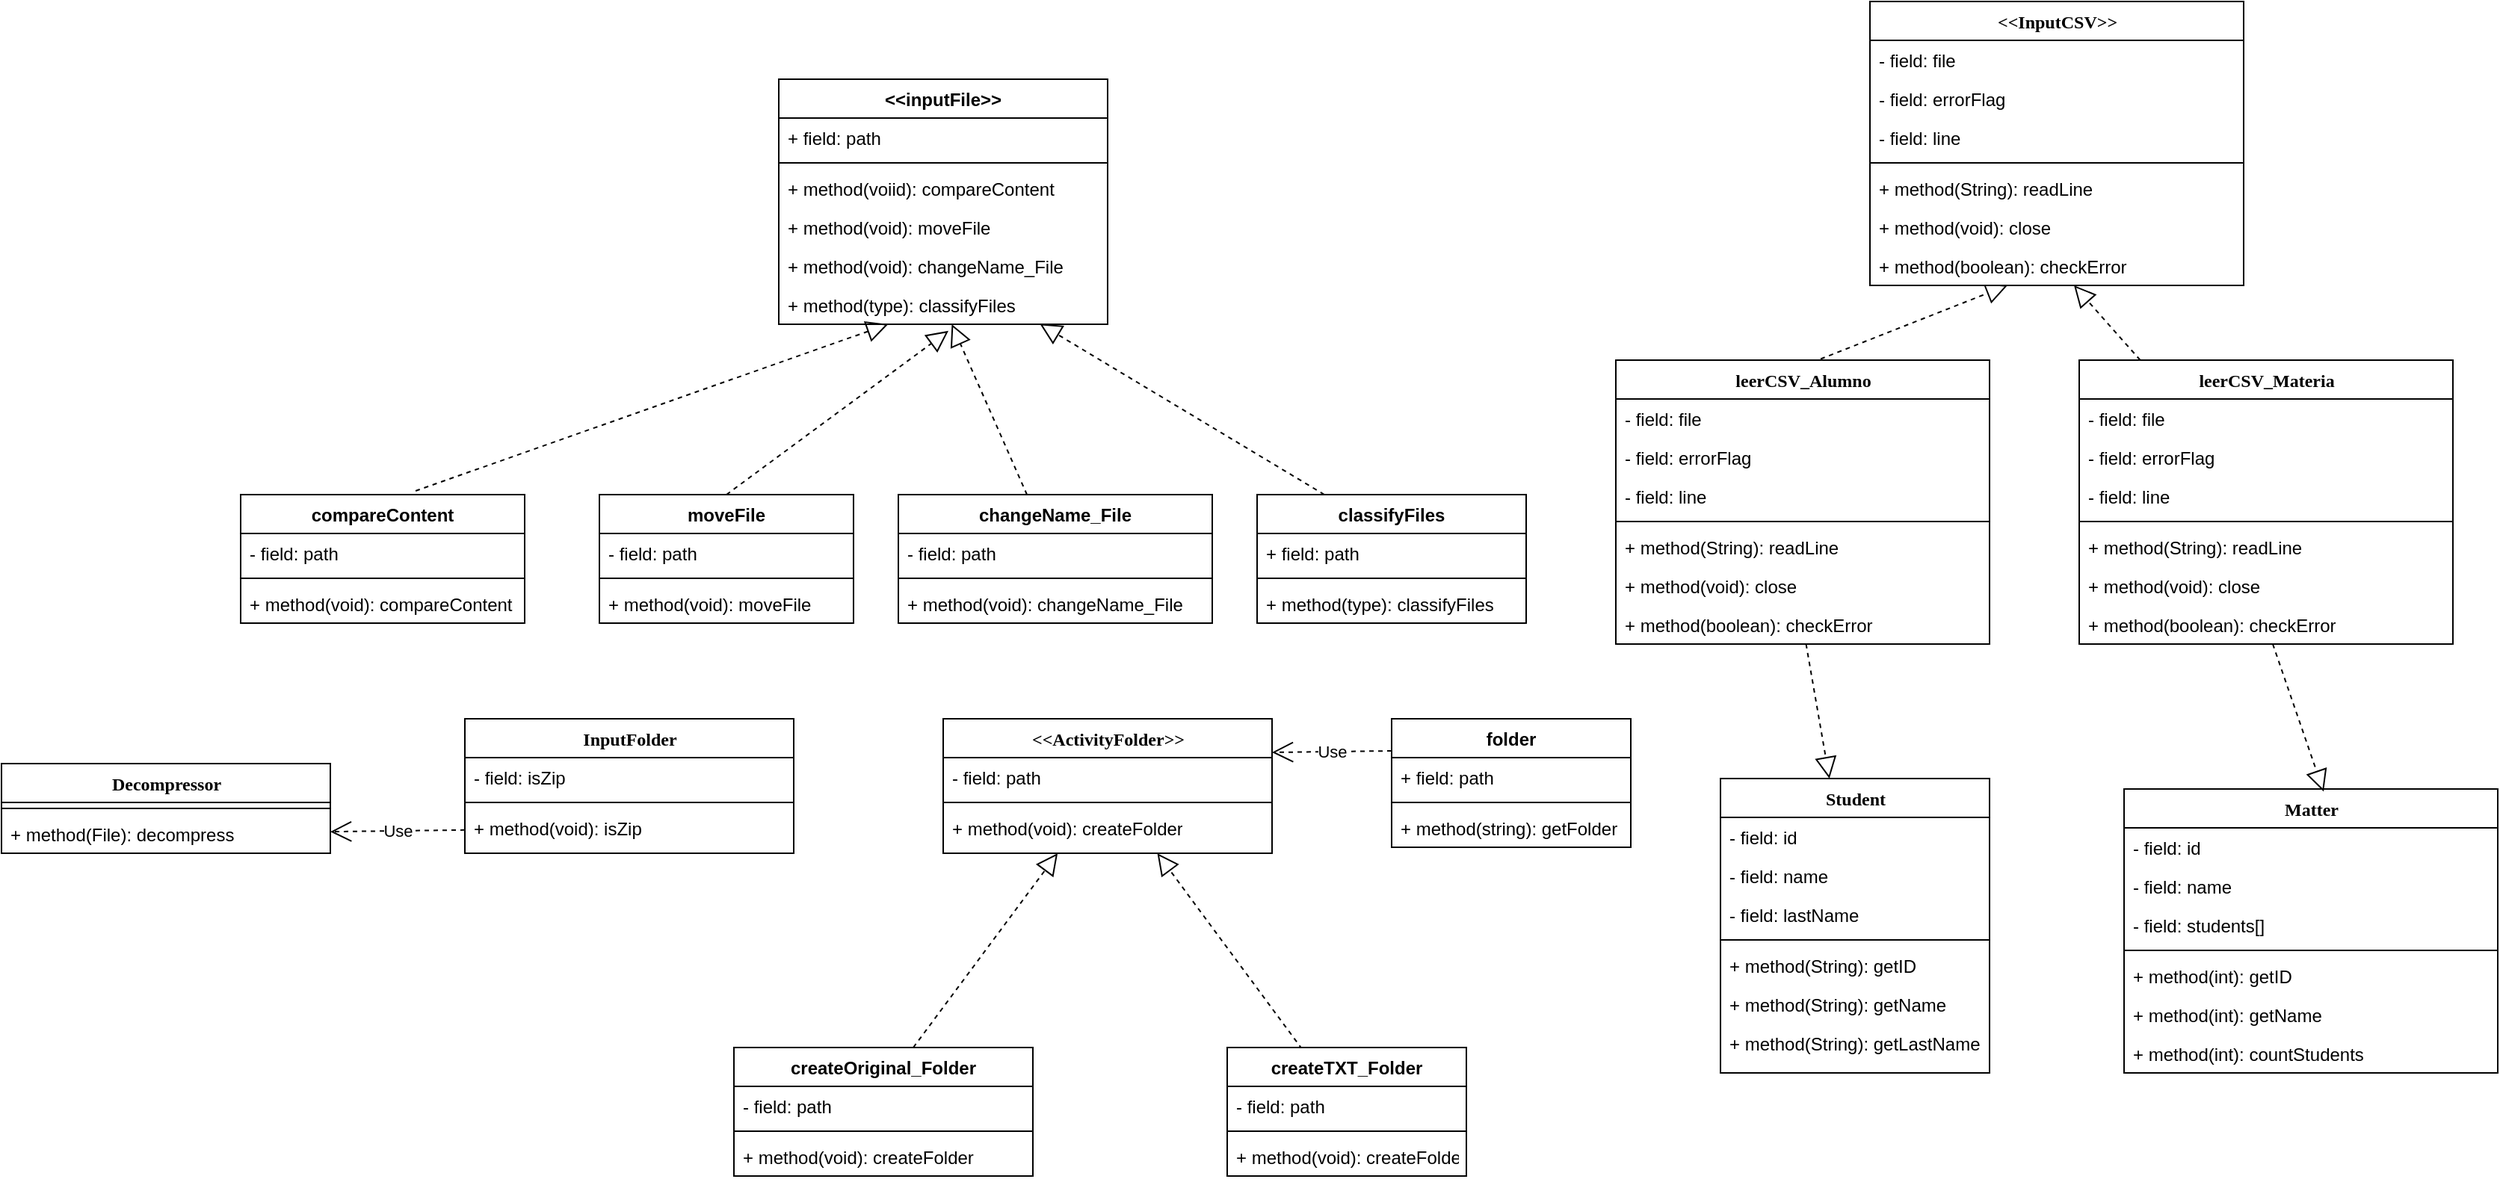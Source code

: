 <mxfile version="13.1.3" type="github"><diagram name="Page-1" id="9f46799a-70d6-7492-0946-bef42562c5a5"><mxGraphModel dx="1422" dy="713" grid="1" gridSize="10" guides="1" tooltips="1" connect="1" arrows="1" fold="1" page="1" pageScale="1" pageWidth="1100" pageHeight="850" background="#ffffff" math="0" shadow="0"><root><mxCell id="0"/><mxCell id="1" parent="0"/><mxCell id="78961159f06e98e8-122" style="edgeStyle=elbowEdgeStyle;html=1;labelBackgroundColor=none;startFill=0;startSize=8;endArrow=open;endFill=0;endSize=16;fontFamily=Verdana;fontSize=12;elbow=vertical;dashed=1;" parent="1" edge="1"><mxGeometry relative="1" as="geometry"><mxPoint x="740" y="182" as="sourcePoint"/><mxPoint x="740" y="182" as="targetPoint"/></mxGeometry></mxCell><mxCell id="UZ8MvbCYL7EkRXuh9bNS-11" value="" style="endArrow=block;dashed=1;endFill=0;endSize=12;html=1;exitX=0.6;exitY=0;exitDx=0;exitDy=0;exitPerimeter=0;" parent="1" source="UZ8MvbCYL7EkRXuh9bNS-5" target="W-pk6fQEJ1nzDhBLC-uA-50" edge="1"><mxGeometry width="160" relative="1" as="geometry"><mxPoint x="680" y="600" as="sourcePoint"/><mxPoint x="730" y="640" as="targetPoint"/></mxGeometry></mxCell><mxCell id="UZ8MvbCYL7EkRXuh9bNS-12" value="" style="endArrow=block;dashed=1;endFill=0;endSize=12;html=1;exitX=0.313;exitY=0.012;exitDx=0;exitDy=0;exitPerimeter=0;" parent="1" source="UZ8MvbCYL7EkRXuh9bNS-1" target="W-pk6fQEJ1nzDhBLC-uA-50" edge="1"><mxGeometry width="160" relative="1" as="geometry"><mxPoint x="680" y="600" as="sourcePoint"/><mxPoint x="850" y="640" as="targetPoint"/></mxGeometry></mxCell><mxCell id="UZ8MvbCYL7EkRXuh9bNS-35" value="Use" style="endArrow=open;endSize=12;dashed=1;html=1;exitX=0;exitY=0.25;exitDx=0;exitDy=0;entryX=1;entryY=0.25;entryDx=0;entryDy=0;" parent="1" source="UZ8MvbCYL7EkRXuh9bNS-19" target="W-pk6fQEJ1nzDhBLC-uA-50" edge="1"><mxGeometry width="160" relative="1" as="geometry"><mxPoint x="1018.08" y="549.998" as="sourcePoint"/><mxPoint x="1040" y="640" as="targetPoint"/></mxGeometry></mxCell><mxCell id="UZ8MvbCYL7EkRXuh9bNS-41" value="" style="endArrow=block;dashed=1;endFill=0;endSize=12;html=1;exitX=0.548;exitY=-0.004;exitDx=0;exitDy=0;exitPerimeter=0;" parent="1" source="UZ8MvbCYL7EkRXuh9bNS-91" target="W-pk6fQEJ1nzDhBLC-uA-69" edge="1"><mxGeometry width="160" relative="1" as="geometry"><mxPoint x="1309.04" y="268.022" as="sourcePoint"/><mxPoint x="1357.5" y="240" as="targetPoint"/></mxGeometry></mxCell><mxCell id="UZ8MvbCYL7EkRXuh9bNS-42" value="" style="endArrow=block;dashed=1;endFill=0;endSize=12;html=1;" parent="1" source="UZ8MvbCYL7EkRXuh9bNS-100" target="W-pk6fQEJ1nzDhBLC-uA-69" edge="1"><mxGeometry width="160" relative="1" as="geometry"><mxPoint x="1449.575" y="270" as="sourcePoint"/><mxPoint x="1399.96" y="240" as="targetPoint"/></mxGeometry></mxCell><mxCell id="W-pk6fQEJ1nzDhBLC-uA-50" value="&amp;lt;&amp;lt;ActivityFolder&amp;gt;&amp;gt;" style="swimlane;html=1;fontStyle=1;align=center;verticalAlign=top;childLayout=stackLayout;horizontal=1;startSize=26;horizontalStack=0;resizeParent=1;resizeLast=0;collapsible=1;marginBottom=0;swimlaneFillColor=#ffffff;rounded=0;shadow=0;comic=0;labelBackgroundColor=none;strokeWidth=1;fillColor=none;fontFamily=Verdana;fontSize=12" parent="1" vertex="1"><mxGeometry x="660" y="510" width="220" height="90" as="geometry"/></mxCell><mxCell id="W-pk6fQEJ1nzDhBLC-uA-51" value="- field: path" style="text;html=1;strokeColor=none;fillColor=none;align=left;verticalAlign=top;spacingLeft=4;spacingRight=4;whiteSpace=wrap;overflow=hidden;rotatable=0;points=[[0,0.5],[1,0.5]];portConstraint=eastwest;" parent="W-pk6fQEJ1nzDhBLC-uA-50" vertex="1"><mxGeometry y="26" width="220" height="26" as="geometry"/></mxCell><mxCell id="W-pk6fQEJ1nzDhBLC-uA-52" value="" style="line;html=1;strokeWidth=1;fillColor=none;align=left;verticalAlign=middle;spacingTop=-1;spacingLeft=3;spacingRight=3;rotatable=0;labelPosition=right;points=[];portConstraint=eastwest;" parent="W-pk6fQEJ1nzDhBLC-uA-50" vertex="1"><mxGeometry y="52" width="220" height="8" as="geometry"/></mxCell><mxCell id="W-pk6fQEJ1nzDhBLC-uA-55" value="+ method(void):&amp;nbsp;&lt;span&gt;createFolder&lt;br&gt;&lt;/span&gt;" style="text;html=1;strokeColor=none;fillColor=none;align=left;verticalAlign=top;spacingLeft=4;spacingRight=4;whiteSpace=wrap;overflow=hidden;rotatable=0;points=[[0,0.5],[1,0.5]];portConstraint=eastwest;" parent="W-pk6fQEJ1nzDhBLC-uA-50" vertex="1"><mxGeometry y="60" width="220" height="30" as="geometry"/></mxCell><mxCell id="UZ8MvbCYL7EkRXuh9bNS-5" value="createOriginal_Folder" style="swimlane;fontStyle=1;align=center;verticalAlign=top;childLayout=stackLayout;horizontal=1;startSize=26;horizontalStack=0;resizeParent=1;resizeParentMax=0;resizeLast=0;collapsible=1;marginBottom=0;" parent="1" vertex="1"><mxGeometry x="520" y="730" width="200" height="86" as="geometry"/></mxCell><mxCell id="UZ8MvbCYL7EkRXuh9bNS-6" value="- field: path" style="text;strokeColor=none;fillColor=none;align=left;verticalAlign=top;spacingLeft=4;spacingRight=4;overflow=hidden;rotatable=0;points=[[0,0.5],[1,0.5]];portConstraint=eastwest;" parent="UZ8MvbCYL7EkRXuh9bNS-5" vertex="1"><mxGeometry y="26" width="200" height="26" as="geometry"/></mxCell><mxCell id="UZ8MvbCYL7EkRXuh9bNS-7" value="" style="line;strokeWidth=1;fillColor=none;align=left;verticalAlign=middle;spacingTop=-1;spacingLeft=3;spacingRight=3;rotatable=0;labelPosition=right;points=[];portConstraint=eastwest;" parent="UZ8MvbCYL7EkRXuh9bNS-5" vertex="1"><mxGeometry y="52" width="200" height="8" as="geometry"/></mxCell><mxCell id="UZ8MvbCYL7EkRXuh9bNS-8" value="+ method(void): createFolder" style="text;strokeColor=none;fillColor=none;align=left;verticalAlign=top;spacingLeft=4;spacingRight=4;overflow=hidden;rotatable=0;points=[[0,0.5],[1,0.5]];portConstraint=eastwest;" parent="UZ8MvbCYL7EkRXuh9bNS-5" vertex="1"><mxGeometry y="60" width="200" height="26" as="geometry"/></mxCell><mxCell id="UZ8MvbCYL7EkRXuh9bNS-1" value="createTXT_Folder" style="swimlane;fontStyle=1;align=center;verticalAlign=top;childLayout=stackLayout;horizontal=1;startSize=26;horizontalStack=0;resizeParent=1;resizeParentMax=0;resizeLast=0;collapsible=1;marginBottom=0;" parent="1" vertex="1"><mxGeometry x="850" y="730" width="160" height="86" as="geometry"/></mxCell><mxCell id="UZ8MvbCYL7EkRXuh9bNS-2" value="- field: path" style="text;strokeColor=none;fillColor=none;align=left;verticalAlign=top;spacingLeft=4;spacingRight=4;overflow=hidden;rotatable=0;points=[[0,0.5],[1,0.5]];portConstraint=eastwest;" parent="UZ8MvbCYL7EkRXuh9bNS-1" vertex="1"><mxGeometry y="26" width="160" height="26" as="geometry"/></mxCell><mxCell id="UZ8MvbCYL7EkRXuh9bNS-3" value="" style="line;strokeWidth=1;fillColor=none;align=left;verticalAlign=middle;spacingTop=-1;spacingLeft=3;spacingRight=3;rotatable=0;labelPosition=right;points=[];portConstraint=eastwest;" parent="UZ8MvbCYL7EkRXuh9bNS-1" vertex="1"><mxGeometry y="52" width="160" height="8" as="geometry"/></mxCell><mxCell id="UZ8MvbCYL7EkRXuh9bNS-4" value="+ method(void): createFolder" style="text;strokeColor=none;fillColor=none;align=left;verticalAlign=top;spacingLeft=4;spacingRight=4;overflow=hidden;rotatable=0;points=[[0,0.5],[1,0.5]];portConstraint=eastwest;" parent="UZ8MvbCYL7EkRXuh9bNS-1" vertex="1"><mxGeometry y="60" width="160" height="26" as="geometry"/></mxCell><mxCell id="W-pk6fQEJ1nzDhBLC-uA-70" value="Decompressor" style="swimlane;html=1;fontStyle=1;align=center;verticalAlign=top;childLayout=stackLayout;horizontal=1;startSize=26;horizontalStack=0;resizeParent=1;resizeLast=0;collapsible=1;marginBottom=0;swimlaneFillColor=#ffffff;rounded=0;shadow=0;comic=0;labelBackgroundColor=none;strokeWidth=1;fillColor=none;fontFamily=Verdana;fontSize=12" parent="1" vertex="1"><mxGeometry x="30" y="540" width="220" height="60" as="geometry"/></mxCell><mxCell id="W-pk6fQEJ1nzDhBLC-uA-72" value="" style="line;html=1;strokeWidth=1;fillColor=none;align=left;verticalAlign=middle;spacingTop=-1;spacingLeft=3;spacingRight=3;rotatable=0;labelPosition=right;points=[];portConstraint=eastwest;" parent="W-pk6fQEJ1nzDhBLC-uA-70" vertex="1"><mxGeometry y="26" width="220" height="8" as="geometry"/></mxCell><mxCell id="W-pk6fQEJ1nzDhBLC-uA-74" value="+ method(File): decompress" style="text;html=1;strokeColor=none;fillColor=none;align=left;verticalAlign=top;spacingLeft=4;spacingRight=4;whiteSpace=wrap;overflow=hidden;rotatable=0;points=[[0,0.5],[1,0.5]];portConstraint=eastwest;" parent="W-pk6fQEJ1nzDhBLC-uA-70" vertex="1"><mxGeometry y="34" width="220" height="26" as="geometry"/></mxCell><mxCell id="UZ8MvbCYL7EkRXuh9bNS-82" value="Use" style="endArrow=open;endSize=12;dashed=1;html=1;" parent="1" source="W-pk6fQEJ1nzDhBLC-uA-20" target="W-pk6fQEJ1nzDhBLC-uA-74" edge="1"><mxGeometry width="160" relative="1" as="geometry"><mxPoint x="860" y="470" as="sourcePoint"/><mxPoint x="1020" y="470" as="targetPoint"/></mxGeometry></mxCell><mxCell id="W-pk6fQEJ1nzDhBLC-uA-15" value="InputFolder" style="swimlane;html=1;fontStyle=1;align=center;verticalAlign=top;childLayout=stackLayout;horizontal=1;startSize=26;horizontalStack=0;resizeParent=1;resizeLast=0;collapsible=1;marginBottom=0;swimlaneFillColor=#ffffff;rounded=0;shadow=0;comic=0;labelBackgroundColor=none;strokeWidth=1;fillColor=none;fontFamily=Verdana;fontSize=12" parent="1" vertex="1"><mxGeometry x="340" y="510" width="220" height="90" as="geometry"/></mxCell><mxCell id="UZ8MvbCYL7EkRXuh9bNS-83" value="- field: isZip" style="text;strokeColor=none;fillColor=none;align=left;verticalAlign=top;spacingLeft=4;spacingRight=4;overflow=hidden;rotatable=0;points=[[0,0.5],[1,0.5]];portConstraint=eastwest;" parent="W-pk6fQEJ1nzDhBLC-uA-15" vertex="1"><mxGeometry y="26" width="220" height="26" as="geometry"/></mxCell><mxCell id="W-pk6fQEJ1nzDhBLC-uA-19" value="" style="line;html=1;strokeWidth=1;fillColor=none;align=left;verticalAlign=middle;spacingTop=-1;spacingLeft=3;spacingRight=3;rotatable=0;labelPosition=right;points=[];portConstraint=eastwest;" parent="W-pk6fQEJ1nzDhBLC-uA-15" vertex="1"><mxGeometry y="52" width="220" height="8" as="geometry"/></mxCell><mxCell id="W-pk6fQEJ1nzDhBLC-uA-20" value="+ method(void): isZip" style="text;html=1;strokeColor=none;fillColor=none;align=left;verticalAlign=top;spacingLeft=4;spacingRight=4;whiteSpace=wrap;overflow=hidden;rotatable=0;points=[[0,0.5],[1,0.5]];portConstraint=eastwest;" parent="W-pk6fQEJ1nzDhBLC-uA-15" vertex="1"><mxGeometry y="60" width="220" height="26" as="geometry"/></mxCell><mxCell id="UZ8MvbCYL7EkRXuh9bNS-59" value="compareContent" style="swimlane;fontStyle=1;align=center;verticalAlign=top;childLayout=stackLayout;horizontal=1;startSize=26;horizontalStack=0;resizeParent=1;resizeParentMax=0;resizeLast=0;collapsible=1;marginBottom=0;" parent="1" vertex="1"><mxGeometry x="190" y="360" width="190" height="86" as="geometry"/></mxCell><mxCell id="UZ8MvbCYL7EkRXuh9bNS-60" value="- field: path" style="text;strokeColor=none;fillColor=none;align=left;verticalAlign=top;spacingLeft=4;spacingRight=4;overflow=hidden;rotatable=0;points=[[0,0.5],[1,0.5]];portConstraint=eastwest;" parent="UZ8MvbCYL7EkRXuh9bNS-59" vertex="1"><mxGeometry y="26" width="190" height="26" as="geometry"/></mxCell><mxCell id="UZ8MvbCYL7EkRXuh9bNS-61" value="" style="line;strokeWidth=1;fillColor=none;align=left;verticalAlign=middle;spacingTop=-1;spacingLeft=3;spacingRight=3;rotatable=0;labelPosition=right;points=[];portConstraint=eastwest;" parent="UZ8MvbCYL7EkRXuh9bNS-59" vertex="1"><mxGeometry y="52" width="190" height="8" as="geometry"/></mxCell><mxCell id="UZ8MvbCYL7EkRXuh9bNS-62" value="+ method(void): compareContent" style="text;strokeColor=none;fillColor=none;align=left;verticalAlign=top;spacingLeft=4;spacingRight=4;overflow=hidden;rotatable=0;points=[[0,0.5],[1,0.5]];portConstraint=eastwest;" parent="UZ8MvbCYL7EkRXuh9bNS-59" vertex="1"><mxGeometry y="60" width="190" height="26" as="geometry"/></mxCell><mxCell id="UZ8MvbCYL7EkRXuh9bNS-71" value="moveFile" style="swimlane;fontStyle=1;align=center;verticalAlign=top;childLayout=stackLayout;horizontal=1;startSize=26;horizontalStack=0;resizeParent=1;resizeParentMax=0;resizeLast=0;collapsible=1;marginBottom=0;" parent="1" vertex="1"><mxGeometry x="430" y="360" width="170" height="86" as="geometry"/></mxCell><mxCell id="UZ8MvbCYL7EkRXuh9bNS-72" value="- field: path" style="text;strokeColor=none;fillColor=none;align=left;verticalAlign=top;spacingLeft=4;spacingRight=4;overflow=hidden;rotatable=0;points=[[0,0.5],[1,0.5]];portConstraint=eastwest;" parent="UZ8MvbCYL7EkRXuh9bNS-71" vertex="1"><mxGeometry y="26" width="170" height="26" as="geometry"/></mxCell><mxCell id="UZ8MvbCYL7EkRXuh9bNS-73" value="" style="line;strokeWidth=1;fillColor=none;align=left;verticalAlign=middle;spacingTop=-1;spacingLeft=3;spacingRight=3;rotatable=0;labelPosition=right;points=[];portConstraint=eastwest;" parent="UZ8MvbCYL7EkRXuh9bNS-71" vertex="1"><mxGeometry y="52" width="170" height="8" as="geometry"/></mxCell><mxCell id="UZ8MvbCYL7EkRXuh9bNS-74" value="+ method(void): moveFile" style="text;strokeColor=none;fillColor=none;align=left;verticalAlign=top;spacingLeft=4;spacingRight=4;overflow=hidden;rotatable=0;points=[[0,0.5],[1,0.5]];portConstraint=eastwest;" parent="UZ8MvbCYL7EkRXuh9bNS-71" vertex="1"><mxGeometry y="60" width="170" height="26" as="geometry"/></mxCell><mxCell id="UZ8MvbCYL7EkRXuh9bNS-63" value="changeName_File" style="swimlane;fontStyle=1;align=center;verticalAlign=top;childLayout=stackLayout;horizontal=1;startSize=26;horizontalStack=0;resizeParent=1;resizeParentMax=0;resizeLast=0;collapsible=1;marginBottom=0;" parent="1" vertex="1"><mxGeometry x="630" y="360" width="210" height="86" as="geometry"/></mxCell><mxCell id="UZ8MvbCYL7EkRXuh9bNS-64" value="- field: path" style="text;strokeColor=none;fillColor=none;align=left;verticalAlign=top;spacingLeft=4;spacingRight=4;overflow=hidden;rotatable=0;points=[[0,0.5],[1,0.5]];portConstraint=eastwest;" parent="UZ8MvbCYL7EkRXuh9bNS-63" vertex="1"><mxGeometry y="26" width="210" height="26" as="geometry"/></mxCell><mxCell id="UZ8MvbCYL7EkRXuh9bNS-65" value="" style="line;strokeWidth=1;fillColor=none;align=left;verticalAlign=middle;spacingTop=-1;spacingLeft=3;spacingRight=3;rotatable=0;labelPosition=right;points=[];portConstraint=eastwest;" parent="UZ8MvbCYL7EkRXuh9bNS-63" vertex="1"><mxGeometry y="52" width="210" height="8" as="geometry"/></mxCell><mxCell id="UZ8MvbCYL7EkRXuh9bNS-66" value="+ method(void): changeName_File" style="text;strokeColor=none;fillColor=none;align=left;verticalAlign=top;spacingLeft=4;spacingRight=4;overflow=hidden;rotatable=0;points=[[0,0.5],[1,0.5]];portConstraint=eastwest;" parent="UZ8MvbCYL7EkRXuh9bNS-63" vertex="1"><mxGeometry y="60" width="210" height="26" as="geometry"/></mxCell><mxCell id="W-pk6fQEJ1nzDhBLC-uA-62" value="&amp;lt;&amp;lt;InputCSV&amp;gt;&amp;gt;" style="swimlane;html=1;fontStyle=1;align=center;verticalAlign=top;childLayout=stackLayout;horizontal=1;startSize=26;horizontalStack=0;resizeParent=1;resizeLast=0;collapsible=1;marginBottom=0;swimlaneFillColor=#ffffff;rounded=0;shadow=0;comic=0;labelBackgroundColor=none;strokeWidth=1;fillColor=none;fontFamily=Verdana;fontSize=12" parent="1" vertex="1"><mxGeometry x="1280" y="30" width="250" height="190" as="geometry"/></mxCell><mxCell id="W-pk6fQEJ1nzDhBLC-uA-63" value="- field: file" style="text;html=1;strokeColor=none;fillColor=none;align=left;verticalAlign=top;spacingLeft=4;spacingRight=4;whiteSpace=wrap;overflow=hidden;rotatable=0;points=[[0,0.5],[1,0.5]];portConstraint=eastwest;" parent="W-pk6fQEJ1nzDhBLC-uA-62" vertex="1"><mxGeometry y="26" width="250" height="26" as="geometry"/></mxCell><mxCell id="W-pk6fQEJ1nzDhBLC-uA-64" value="- field: errorFlag" style="text;html=1;strokeColor=none;fillColor=none;align=left;verticalAlign=top;spacingLeft=4;spacingRight=4;whiteSpace=wrap;overflow=hidden;rotatable=0;points=[[0,0.5],[1,0.5]];portConstraint=eastwest;" parent="W-pk6fQEJ1nzDhBLC-uA-62" vertex="1"><mxGeometry y="52" width="250" height="26" as="geometry"/></mxCell><mxCell id="W-pk6fQEJ1nzDhBLC-uA-65" value="- field: line" style="text;html=1;strokeColor=none;fillColor=none;align=left;verticalAlign=top;spacingLeft=4;spacingRight=4;whiteSpace=wrap;overflow=hidden;rotatable=0;points=[[0,0.5],[1,0.5]];portConstraint=eastwest;" parent="W-pk6fQEJ1nzDhBLC-uA-62" vertex="1"><mxGeometry y="78" width="250" height="26" as="geometry"/></mxCell><mxCell id="W-pk6fQEJ1nzDhBLC-uA-66" value="" style="line;html=1;strokeWidth=1;fillColor=none;align=left;verticalAlign=middle;spacingTop=-1;spacingLeft=3;spacingRight=3;rotatable=0;labelPosition=right;points=[];portConstraint=eastwest;" parent="W-pk6fQEJ1nzDhBLC-uA-62" vertex="1"><mxGeometry y="104" width="250" height="8" as="geometry"/></mxCell><mxCell id="W-pk6fQEJ1nzDhBLC-uA-67" value="+ method(String): readLine" style="text;html=1;strokeColor=none;fillColor=none;align=left;verticalAlign=top;spacingLeft=4;spacingRight=4;whiteSpace=wrap;overflow=hidden;rotatable=0;points=[[0,0.5],[1,0.5]];portConstraint=eastwest;" parent="W-pk6fQEJ1nzDhBLC-uA-62" vertex="1"><mxGeometry y="112" width="250" height="26" as="geometry"/></mxCell><mxCell id="W-pk6fQEJ1nzDhBLC-uA-68" value="+ method(void): close" style="text;html=1;strokeColor=none;fillColor=none;align=left;verticalAlign=top;spacingLeft=4;spacingRight=4;whiteSpace=wrap;overflow=hidden;rotatable=0;points=[[0,0.5],[1,0.5]];portConstraint=eastwest;" parent="W-pk6fQEJ1nzDhBLC-uA-62" vertex="1"><mxGeometry y="138" width="250" height="26" as="geometry"/></mxCell><mxCell id="W-pk6fQEJ1nzDhBLC-uA-69" value="+ method(boolean): checkError" style="text;html=1;strokeColor=none;fillColor=none;align=left;verticalAlign=top;spacingLeft=4;spacingRight=4;whiteSpace=wrap;overflow=hidden;rotatable=0;points=[[0,0.5],[1,0.5]];portConstraint=eastwest;" parent="W-pk6fQEJ1nzDhBLC-uA-62" vertex="1"><mxGeometry y="164" width="250" height="26" as="geometry"/></mxCell><mxCell id="UZ8MvbCYL7EkRXuh9bNS-91" value="leerCSV_Alumno" style="swimlane;html=1;fontStyle=1;align=center;verticalAlign=top;childLayout=stackLayout;horizontal=1;startSize=26;horizontalStack=0;resizeParent=1;resizeLast=0;collapsible=1;marginBottom=0;swimlaneFillColor=#ffffff;rounded=0;shadow=0;comic=0;labelBackgroundColor=none;strokeWidth=1;fillColor=none;fontFamily=Verdana;fontSize=12" parent="1" vertex="1"><mxGeometry x="1110" y="270" width="250" height="190" as="geometry"/></mxCell><mxCell id="UZ8MvbCYL7EkRXuh9bNS-92" value="- field: file" style="text;html=1;strokeColor=none;fillColor=none;align=left;verticalAlign=top;spacingLeft=4;spacingRight=4;whiteSpace=wrap;overflow=hidden;rotatable=0;points=[[0,0.5],[1,0.5]];portConstraint=eastwest;" parent="UZ8MvbCYL7EkRXuh9bNS-91" vertex="1"><mxGeometry y="26" width="250" height="26" as="geometry"/></mxCell><mxCell id="UZ8MvbCYL7EkRXuh9bNS-93" value="- field: errorFlag" style="text;html=1;strokeColor=none;fillColor=none;align=left;verticalAlign=top;spacingLeft=4;spacingRight=4;whiteSpace=wrap;overflow=hidden;rotatable=0;points=[[0,0.5],[1,0.5]];portConstraint=eastwest;" parent="UZ8MvbCYL7EkRXuh9bNS-91" vertex="1"><mxGeometry y="52" width="250" height="26" as="geometry"/></mxCell><mxCell id="UZ8MvbCYL7EkRXuh9bNS-94" value="- field: line" style="text;html=1;strokeColor=none;fillColor=none;align=left;verticalAlign=top;spacingLeft=4;spacingRight=4;whiteSpace=wrap;overflow=hidden;rotatable=0;points=[[0,0.5],[1,0.5]];portConstraint=eastwest;" parent="UZ8MvbCYL7EkRXuh9bNS-91" vertex="1"><mxGeometry y="78" width="250" height="26" as="geometry"/></mxCell><mxCell id="UZ8MvbCYL7EkRXuh9bNS-95" value="" style="line;html=1;strokeWidth=1;fillColor=none;align=left;verticalAlign=middle;spacingTop=-1;spacingLeft=3;spacingRight=3;rotatable=0;labelPosition=right;points=[];portConstraint=eastwest;" parent="UZ8MvbCYL7EkRXuh9bNS-91" vertex="1"><mxGeometry y="104" width="250" height="8" as="geometry"/></mxCell><mxCell id="UZ8MvbCYL7EkRXuh9bNS-96" value="+ method(String): readLine" style="text;html=1;strokeColor=none;fillColor=none;align=left;verticalAlign=top;spacingLeft=4;spacingRight=4;whiteSpace=wrap;overflow=hidden;rotatable=0;points=[[0,0.5],[1,0.5]];portConstraint=eastwest;" parent="UZ8MvbCYL7EkRXuh9bNS-91" vertex="1"><mxGeometry y="112" width="250" height="26" as="geometry"/></mxCell><mxCell id="UZ8MvbCYL7EkRXuh9bNS-97" value="+ method(void): close" style="text;html=1;strokeColor=none;fillColor=none;align=left;verticalAlign=top;spacingLeft=4;spacingRight=4;whiteSpace=wrap;overflow=hidden;rotatable=0;points=[[0,0.5],[1,0.5]];portConstraint=eastwest;" parent="UZ8MvbCYL7EkRXuh9bNS-91" vertex="1"><mxGeometry y="138" width="250" height="26" as="geometry"/></mxCell><mxCell id="UZ8MvbCYL7EkRXuh9bNS-98" value="+ method(boolean): checkError" style="text;html=1;strokeColor=none;fillColor=none;align=left;verticalAlign=top;spacingLeft=4;spacingRight=4;whiteSpace=wrap;overflow=hidden;rotatable=0;points=[[0,0.5],[1,0.5]];portConstraint=eastwest;" parent="UZ8MvbCYL7EkRXuh9bNS-91" vertex="1"><mxGeometry y="164" width="250" height="26" as="geometry"/></mxCell><mxCell id="UZ8MvbCYL7EkRXuh9bNS-100" value="leerCSV_Materia" style="swimlane;html=1;fontStyle=1;align=center;verticalAlign=top;childLayout=stackLayout;horizontal=1;startSize=26;horizontalStack=0;resizeParent=1;resizeLast=0;collapsible=1;marginBottom=0;swimlaneFillColor=#ffffff;rounded=0;shadow=0;comic=0;labelBackgroundColor=none;strokeWidth=1;fillColor=none;fontFamily=Verdana;fontSize=12" parent="1" vertex="1"><mxGeometry x="1420" y="270" width="250" height="190" as="geometry"/></mxCell><mxCell id="UZ8MvbCYL7EkRXuh9bNS-101" value="- field: file" style="text;html=1;strokeColor=none;fillColor=none;align=left;verticalAlign=top;spacingLeft=4;spacingRight=4;whiteSpace=wrap;overflow=hidden;rotatable=0;points=[[0,0.5],[1,0.5]];portConstraint=eastwest;" parent="UZ8MvbCYL7EkRXuh9bNS-100" vertex="1"><mxGeometry y="26" width="250" height="26" as="geometry"/></mxCell><mxCell id="UZ8MvbCYL7EkRXuh9bNS-102" value="- field: errorFlag" style="text;html=1;strokeColor=none;fillColor=none;align=left;verticalAlign=top;spacingLeft=4;spacingRight=4;whiteSpace=wrap;overflow=hidden;rotatable=0;points=[[0,0.5],[1,0.5]];portConstraint=eastwest;" parent="UZ8MvbCYL7EkRXuh9bNS-100" vertex="1"><mxGeometry y="52" width="250" height="26" as="geometry"/></mxCell><mxCell id="UZ8MvbCYL7EkRXuh9bNS-103" value="- field: line" style="text;html=1;strokeColor=none;fillColor=none;align=left;verticalAlign=top;spacingLeft=4;spacingRight=4;whiteSpace=wrap;overflow=hidden;rotatable=0;points=[[0,0.5],[1,0.5]];portConstraint=eastwest;" parent="UZ8MvbCYL7EkRXuh9bNS-100" vertex="1"><mxGeometry y="78" width="250" height="26" as="geometry"/></mxCell><mxCell id="UZ8MvbCYL7EkRXuh9bNS-104" value="" style="line;html=1;strokeWidth=1;fillColor=none;align=left;verticalAlign=middle;spacingTop=-1;spacingLeft=3;spacingRight=3;rotatable=0;labelPosition=right;points=[];portConstraint=eastwest;" parent="UZ8MvbCYL7EkRXuh9bNS-100" vertex="1"><mxGeometry y="104" width="250" height="8" as="geometry"/></mxCell><mxCell id="UZ8MvbCYL7EkRXuh9bNS-105" value="+ method(String): readLine" style="text;html=1;strokeColor=none;fillColor=none;align=left;verticalAlign=top;spacingLeft=4;spacingRight=4;whiteSpace=wrap;overflow=hidden;rotatable=0;points=[[0,0.5],[1,0.5]];portConstraint=eastwest;" parent="UZ8MvbCYL7EkRXuh9bNS-100" vertex="1"><mxGeometry y="112" width="250" height="26" as="geometry"/></mxCell><mxCell id="UZ8MvbCYL7EkRXuh9bNS-106" value="+ method(void): close" style="text;html=1;strokeColor=none;fillColor=none;align=left;verticalAlign=top;spacingLeft=4;spacingRight=4;whiteSpace=wrap;overflow=hidden;rotatable=0;points=[[0,0.5],[1,0.5]];portConstraint=eastwest;" parent="UZ8MvbCYL7EkRXuh9bNS-100" vertex="1"><mxGeometry y="138" width="250" height="26" as="geometry"/></mxCell><mxCell id="UZ8MvbCYL7EkRXuh9bNS-107" value="+ method(boolean): checkError" style="text;html=1;strokeColor=none;fillColor=none;align=left;verticalAlign=top;spacingLeft=4;spacingRight=4;whiteSpace=wrap;overflow=hidden;rotatable=0;points=[[0,0.5],[1,0.5]];portConstraint=eastwest;" parent="UZ8MvbCYL7EkRXuh9bNS-100" vertex="1"><mxGeometry y="164" width="250" height="26" as="geometry"/></mxCell><mxCell id="UZ8MvbCYL7EkRXuh9bNS-51" value="classifyFiles" style="swimlane;fontStyle=1;align=center;verticalAlign=top;childLayout=stackLayout;horizontal=1;startSize=26;horizontalStack=0;resizeParent=1;resizeParentMax=0;resizeLast=0;collapsible=1;marginBottom=0;" parent="1" vertex="1"><mxGeometry x="870" y="360" width="180" height="86" as="geometry"/></mxCell><mxCell id="UZ8MvbCYL7EkRXuh9bNS-52" value="+ field: path" style="text;strokeColor=none;fillColor=none;align=left;verticalAlign=top;spacingLeft=4;spacingRight=4;overflow=hidden;rotatable=0;points=[[0,0.5],[1,0.5]];portConstraint=eastwest;" parent="UZ8MvbCYL7EkRXuh9bNS-51" vertex="1"><mxGeometry y="26" width="180" height="26" as="geometry"/></mxCell><mxCell id="UZ8MvbCYL7EkRXuh9bNS-53" value="" style="line;strokeWidth=1;fillColor=none;align=left;verticalAlign=middle;spacingTop=-1;spacingLeft=3;spacingRight=3;rotatable=0;labelPosition=right;points=[];portConstraint=eastwest;" parent="UZ8MvbCYL7EkRXuh9bNS-51" vertex="1"><mxGeometry y="52" width="180" height="8" as="geometry"/></mxCell><mxCell id="UZ8MvbCYL7EkRXuh9bNS-54" value="+ method(type): classifyFiles" style="text;strokeColor=none;fillColor=none;align=left;verticalAlign=top;spacingLeft=4;spacingRight=4;overflow=hidden;rotatable=0;points=[[0,0.5],[1,0.5]];portConstraint=eastwest;" parent="UZ8MvbCYL7EkRXuh9bNS-51" vertex="1"><mxGeometry y="60" width="180" height="26" as="geometry"/></mxCell><mxCell id="UZ8MvbCYL7EkRXuh9bNS-19" value="folder" style="swimlane;fontStyle=1;align=center;verticalAlign=top;childLayout=stackLayout;horizontal=1;startSize=26;horizontalStack=0;resizeParent=1;resizeParentMax=0;resizeLast=0;collapsible=1;marginBottom=0;" parent="1" vertex="1"><mxGeometry x="960" y="510" width="160" height="86" as="geometry"/></mxCell><mxCell id="UZ8MvbCYL7EkRXuh9bNS-20" value="+ field: path" style="text;strokeColor=none;fillColor=none;align=left;verticalAlign=top;spacingLeft=4;spacingRight=4;overflow=hidden;rotatable=0;points=[[0,0.5],[1,0.5]];portConstraint=eastwest;" parent="UZ8MvbCYL7EkRXuh9bNS-19" vertex="1"><mxGeometry y="26" width="160" height="26" as="geometry"/></mxCell><mxCell id="UZ8MvbCYL7EkRXuh9bNS-21" value="" style="line;strokeWidth=1;fillColor=none;align=left;verticalAlign=middle;spacingTop=-1;spacingLeft=3;spacingRight=3;rotatable=0;labelPosition=right;points=[];portConstraint=eastwest;" parent="UZ8MvbCYL7EkRXuh9bNS-19" vertex="1"><mxGeometry y="52" width="160" height="8" as="geometry"/></mxCell><mxCell id="UZ8MvbCYL7EkRXuh9bNS-22" value="+ method(string): getFolder" style="text;strokeColor=none;fillColor=none;align=left;verticalAlign=top;spacingLeft=4;spacingRight=4;overflow=hidden;rotatable=0;points=[[0,0.5],[1,0.5]];portConstraint=eastwest;" parent="UZ8MvbCYL7EkRXuh9bNS-19" vertex="1"><mxGeometry y="60" width="160" height="26" as="geometry"/></mxCell><mxCell id="W-pk6fQEJ1nzDhBLC-uA-1" value="Student" style="swimlane;html=1;fontStyle=1;align=center;verticalAlign=top;childLayout=stackLayout;horizontal=1;startSize=26;horizontalStack=0;resizeParent=1;resizeLast=0;collapsible=1;marginBottom=0;swimlaneFillColor=#ffffff;rounded=0;shadow=0;comic=0;labelBackgroundColor=none;strokeWidth=1;fillColor=none;fontFamily=Verdana;fontSize=12" parent="1" vertex="1"><mxGeometry x="1180" y="550" width="180" height="197" as="geometry"/></mxCell><mxCell id="W-pk6fQEJ1nzDhBLC-uA-2" value="- field: id" style="text;html=1;strokeColor=none;fillColor=none;align=left;verticalAlign=top;spacingLeft=4;spacingRight=4;whiteSpace=wrap;overflow=hidden;rotatable=0;points=[[0,0.5],[1,0.5]];portConstraint=eastwest;" parent="W-pk6fQEJ1nzDhBLC-uA-1" vertex="1"><mxGeometry y="26" width="180" height="26" as="geometry"/></mxCell><mxCell id="W-pk6fQEJ1nzDhBLC-uA-3" value="- field: name" style="text;html=1;strokeColor=none;fillColor=none;align=left;verticalAlign=top;spacingLeft=4;spacingRight=4;whiteSpace=wrap;overflow=hidden;rotatable=0;points=[[0,0.5],[1,0.5]];portConstraint=eastwest;" parent="W-pk6fQEJ1nzDhBLC-uA-1" vertex="1"><mxGeometry y="52" width="180" height="26" as="geometry"/></mxCell><mxCell id="W-pk6fQEJ1nzDhBLC-uA-5" value="- field: lastName" style="text;html=1;strokeColor=none;fillColor=none;align=left;verticalAlign=top;spacingLeft=4;spacingRight=4;whiteSpace=wrap;overflow=hidden;rotatable=0;points=[[0,0.5],[1,0.5]];portConstraint=eastwest;" parent="W-pk6fQEJ1nzDhBLC-uA-1" vertex="1"><mxGeometry y="78" width="180" height="26" as="geometry"/></mxCell><mxCell id="W-pk6fQEJ1nzDhBLC-uA-4" value="" style="line;html=1;strokeWidth=1;fillColor=none;align=left;verticalAlign=middle;spacingTop=-1;spacingLeft=3;spacingRight=3;rotatable=0;labelPosition=right;points=[];portConstraint=eastwest;" parent="W-pk6fQEJ1nzDhBLC-uA-1" vertex="1"><mxGeometry y="104" width="180" height="8" as="geometry"/></mxCell><mxCell id="W-pk6fQEJ1nzDhBLC-uA-6" value="+ method(String): getID" style="text;html=1;strokeColor=none;fillColor=none;align=left;verticalAlign=top;spacingLeft=4;spacingRight=4;whiteSpace=wrap;overflow=hidden;rotatable=0;points=[[0,0.5],[1,0.5]];portConstraint=eastwest;" parent="W-pk6fQEJ1nzDhBLC-uA-1" vertex="1"><mxGeometry y="112" width="180" height="26" as="geometry"/></mxCell><mxCell id="W-pk6fQEJ1nzDhBLC-uA-13" value="+ method(String): getName" style="text;html=1;strokeColor=none;fillColor=none;align=left;verticalAlign=top;spacingLeft=4;spacingRight=4;whiteSpace=wrap;overflow=hidden;rotatable=0;points=[[0,0.5],[1,0.5]];portConstraint=eastwest;" parent="W-pk6fQEJ1nzDhBLC-uA-1" vertex="1"><mxGeometry y="138" width="180" height="26" as="geometry"/></mxCell><mxCell id="W-pk6fQEJ1nzDhBLC-uA-14" value="+ method(String): getLastName" style="text;html=1;strokeColor=none;fillColor=none;align=left;verticalAlign=top;spacingLeft=4;spacingRight=4;whiteSpace=wrap;overflow=hidden;rotatable=0;points=[[0,0.5],[1,0.5]];portConstraint=eastwest;" parent="W-pk6fQEJ1nzDhBLC-uA-1" vertex="1"><mxGeometry y="164" width="180" height="26" as="geometry"/></mxCell><mxCell id="W-pk6fQEJ1nzDhBLC-uA-35" value="Matter" style="swimlane;html=1;fontStyle=1;align=center;verticalAlign=top;childLayout=stackLayout;horizontal=1;startSize=26;horizontalStack=0;resizeParent=1;resizeLast=0;collapsible=1;marginBottom=0;swimlaneFillColor=#ffffff;rounded=0;shadow=0;comic=0;labelBackgroundColor=none;strokeWidth=1;fillColor=none;fontFamily=Verdana;fontSize=12" parent="1" vertex="1"><mxGeometry x="1450" y="557" width="250" height="190" as="geometry"/></mxCell><mxCell id="W-pk6fQEJ1nzDhBLC-uA-36" value="- field: id&lt;br&gt;" style="text;html=1;strokeColor=none;fillColor=none;align=left;verticalAlign=top;spacingLeft=4;spacingRight=4;whiteSpace=wrap;overflow=hidden;rotatable=0;points=[[0,0.5],[1,0.5]];portConstraint=eastwest;" parent="W-pk6fQEJ1nzDhBLC-uA-35" vertex="1"><mxGeometry y="26" width="250" height="26" as="geometry"/></mxCell><mxCell id="W-pk6fQEJ1nzDhBLC-uA-47" value="- field: name" style="text;html=1;strokeColor=none;fillColor=none;align=left;verticalAlign=top;spacingLeft=4;spacingRight=4;whiteSpace=wrap;overflow=hidden;rotatable=0;points=[[0,0.5],[1,0.5]];portConstraint=eastwest;" parent="W-pk6fQEJ1nzDhBLC-uA-35" vertex="1"><mxGeometry y="52" width="250" height="26" as="geometry"/></mxCell><mxCell id="W-pk6fQEJ1nzDhBLC-uA-46" value="- field: students[]" style="text;html=1;strokeColor=none;fillColor=none;align=left;verticalAlign=top;spacingLeft=4;spacingRight=4;whiteSpace=wrap;overflow=hidden;rotatable=0;points=[[0,0.5],[1,0.5]];portConstraint=eastwest;" parent="W-pk6fQEJ1nzDhBLC-uA-35" vertex="1"><mxGeometry y="78" width="250" height="26" as="geometry"/></mxCell><mxCell id="W-pk6fQEJ1nzDhBLC-uA-39" value="" style="line;html=1;strokeWidth=1;fillColor=none;align=left;verticalAlign=middle;spacingTop=-1;spacingLeft=3;spacingRight=3;rotatable=0;labelPosition=right;points=[];portConstraint=eastwest;" parent="W-pk6fQEJ1nzDhBLC-uA-35" vertex="1"><mxGeometry y="104" width="250" height="8" as="geometry"/></mxCell><mxCell id="W-pk6fQEJ1nzDhBLC-uA-40" value="+ method(int): getID" style="text;html=1;strokeColor=none;fillColor=none;align=left;verticalAlign=top;spacingLeft=4;spacingRight=4;whiteSpace=wrap;overflow=hidden;rotatable=0;points=[[0,0.5],[1,0.5]];portConstraint=eastwest;" parent="W-pk6fQEJ1nzDhBLC-uA-35" vertex="1"><mxGeometry y="112" width="250" height="26" as="geometry"/></mxCell><mxCell id="W-pk6fQEJ1nzDhBLC-uA-49" value="+ method(int): getName" style="text;html=1;strokeColor=none;fillColor=none;align=left;verticalAlign=top;spacingLeft=4;spacingRight=4;whiteSpace=wrap;overflow=hidden;rotatable=0;points=[[0,0.5],[1,0.5]];portConstraint=eastwest;" parent="W-pk6fQEJ1nzDhBLC-uA-35" vertex="1"><mxGeometry y="138" width="250" height="26" as="geometry"/></mxCell><mxCell id="W-pk6fQEJ1nzDhBLC-uA-48" value="+ method(int): countStudents&lt;br&gt;" style="text;html=1;strokeColor=none;fillColor=none;align=left;verticalAlign=top;spacingLeft=4;spacingRight=4;whiteSpace=wrap;overflow=hidden;rotatable=0;points=[[0,0.5],[1,0.5]];portConstraint=eastwest;" parent="W-pk6fQEJ1nzDhBLC-uA-35" vertex="1"><mxGeometry y="164" width="250" height="26" as="geometry"/></mxCell><mxCell id="UZ8MvbCYL7EkRXuh9bNS-108" value="" style="endArrow=block;dashed=1;endFill=0;endSize=12;html=1;" parent="1" source="UZ8MvbCYL7EkRXuh9bNS-98" target="W-pk6fQEJ1nzDhBLC-uA-1" edge="1"><mxGeometry width="160" relative="1" as="geometry"><mxPoint x="1120" y="450" as="sourcePoint"/><mxPoint x="1280" y="450" as="targetPoint"/></mxGeometry></mxCell><mxCell id="UZ8MvbCYL7EkRXuh9bNS-109" value="" style="endArrow=block;dashed=1;endFill=0;endSize=12;html=1;entryX=0.534;entryY=0.009;entryDx=0;entryDy=0;entryPerimeter=0;" parent="1" source="UZ8MvbCYL7EkRXuh9bNS-107" target="W-pk6fQEJ1nzDhBLC-uA-35" edge="1"><mxGeometry width="160" relative="1" as="geometry"><mxPoint x="1120" y="450" as="sourcePoint"/><mxPoint x="1280" y="450" as="targetPoint"/></mxGeometry></mxCell><mxCell id="UZ8MvbCYL7EkRXuh9bNS-111" value="&lt;&lt;inputFile&gt;&gt;" style="swimlane;fontStyle=1;align=center;verticalAlign=top;childLayout=stackLayout;horizontal=1;startSize=26;horizontalStack=0;resizeParent=1;resizeParentMax=0;resizeLast=0;collapsible=1;marginBottom=0;" parent="1" vertex="1"><mxGeometry x="550" y="82" width="220" height="164" as="geometry"/></mxCell><mxCell id="UZ8MvbCYL7EkRXuh9bNS-112" value="+ field: path" style="text;strokeColor=none;fillColor=none;align=left;verticalAlign=top;spacingLeft=4;spacingRight=4;overflow=hidden;rotatable=0;points=[[0,0.5],[1,0.5]];portConstraint=eastwest;" parent="UZ8MvbCYL7EkRXuh9bNS-111" vertex="1"><mxGeometry y="26" width="220" height="26" as="geometry"/></mxCell><mxCell id="UZ8MvbCYL7EkRXuh9bNS-113" value="" style="line;strokeWidth=1;fillColor=none;align=left;verticalAlign=middle;spacingTop=-1;spacingLeft=3;spacingRight=3;rotatable=0;labelPosition=right;points=[];portConstraint=eastwest;" parent="UZ8MvbCYL7EkRXuh9bNS-111" vertex="1"><mxGeometry y="52" width="220" height="8" as="geometry"/></mxCell><mxCell id="UZ8MvbCYL7EkRXuh9bNS-114" value="+ method(voiid): compareContent" style="text;strokeColor=none;fillColor=none;align=left;verticalAlign=top;spacingLeft=4;spacingRight=4;overflow=hidden;rotatable=0;points=[[0,0.5],[1,0.5]];portConstraint=eastwest;" parent="UZ8MvbCYL7EkRXuh9bNS-111" vertex="1"><mxGeometry y="60" width="220" height="26" as="geometry"/></mxCell><mxCell id="UZ8MvbCYL7EkRXuh9bNS-117" value="+ method(void): moveFile" style="text;strokeColor=none;fillColor=none;align=left;verticalAlign=top;spacingLeft=4;spacingRight=4;overflow=hidden;rotatable=0;points=[[0,0.5],[1,0.5]];portConstraint=eastwest;" parent="UZ8MvbCYL7EkRXuh9bNS-111" vertex="1"><mxGeometry y="86" width="220" height="26" as="geometry"/></mxCell><mxCell id="UZ8MvbCYL7EkRXuh9bNS-116" value="+ method(void): changeName_File" style="text;strokeColor=none;fillColor=none;align=left;verticalAlign=top;spacingLeft=4;spacingRight=4;overflow=hidden;rotatable=0;points=[[0,0.5],[1,0.5]];portConstraint=eastwest;" parent="UZ8MvbCYL7EkRXuh9bNS-111" vertex="1"><mxGeometry y="112" width="220" height="26" as="geometry"/></mxCell><mxCell id="UZ8MvbCYL7EkRXuh9bNS-115" value="+ method(type): classifyFiles" style="text;strokeColor=none;fillColor=none;align=left;verticalAlign=top;spacingLeft=4;spacingRight=4;overflow=hidden;rotatable=0;points=[[0,0.5],[1,0.5]];portConstraint=eastwest;" parent="UZ8MvbCYL7EkRXuh9bNS-111" vertex="1"><mxGeometry y="138" width="220" height="26" as="geometry"/></mxCell><mxCell id="UZ8MvbCYL7EkRXuh9bNS-118" value="" style="endArrow=block;dashed=1;endFill=0;endSize=12;html=1;exitX=0.616;exitY=-0.029;exitDx=0;exitDy=0;exitPerimeter=0;" parent="1" source="UZ8MvbCYL7EkRXuh9bNS-59" target="UZ8MvbCYL7EkRXuh9bNS-115" edge="1"><mxGeometry width="160" relative="1" as="geometry"><mxPoint x="360" y="300" as="sourcePoint"/><mxPoint x="520" y="300" as="targetPoint"/></mxGeometry></mxCell><mxCell id="UZ8MvbCYL7EkRXuh9bNS-119" value="" style="endArrow=block;dashed=1;endFill=0;endSize=12;html=1;exitX=0.25;exitY=0;exitDx=0;exitDy=0;entryX=0.794;entryY=0.989;entryDx=0;entryDy=0;entryPerimeter=0;" parent="1" source="UZ8MvbCYL7EkRXuh9bNS-51" target="UZ8MvbCYL7EkRXuh9bNS-115" edge="1"><mxGeometry width="160" relative="1" as="geometry"><mxPoint x="840" y="320" as="sourcePoint"/><mxPoint x="1000" y="320" as="targetPoint"/></mxGeometry></mxCell><mxCell id="UZ8MvbCYL7EkRXuh9bNS-120" value="" style="endArrow=block;dashed=1;endFill=0;endSize=12;html=1;" parent="1" source="UZ8MvbCYL7EkRXuh9bNS-63" target="UZ8MvbCYL7EkRXuh9bNS-115" edge="1"><mxGeometry width="160" relative="1" as="geometry"><mxPoint x="840" y="320" as="sourcePoint"/><mxPoint x="1000" y="320" as="targetPoint"/></mxGeometry></mxCell><mxCell id="UZ8MvbCYL7EkRXuh9bNS-121" value="" style="endArrow=block;dashed=1;endFill=0;endSize=12;html=1;exitX=0.5;exitY=0;exitDx=0;exitDy=0;entryX=0.516;entryY=1.17;entryDx=0;entryDy=0;entryPerimeter=0;" parent="1" source="UZ8MvbCYL7EkRXuh9bNS-71" target="UZ8MvbCYL7EkRXuh9bNS-115" edge="1"><mxGeometry width="160" relative="1" as="geometry"><mxPoint x="840" y="320" as="sourcePoint"/><mxPoint x="1000" y="320" as="targetPoint"/></mxGeometry></mxCell></root></mxGraphModel></diagram></mxfile>